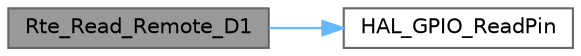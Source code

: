 digraph "Rte_Read_Remote_D1"
{
 // LATEX_PDF_SIZE
  bgcolor="transparent";
  edge [fontname=Helvetica,fontsize=10,labelfontname=Helvetica,labelfontsize=10];
  node [fontname=Helvetica,fontsize=10,shape=box,height=0.2,width=0.4];
  rankdir="LR";
  Node1 [id="Node000001",label="Rte_Read_Remote_D1",height=0.2,width=0.4,color="gray40", fillcolor="grey60", style="filled", fontcolor="black",tooltip="Read D1 pin from remote controller."];
  Node1 -> Node2 [id="edge1_Node000001_Node000002",color="steelblue1",style="solid",tooltip=" "];
  Node2 [id="Node000002",label="HAL_GPIO_ReadPin",height=0.2,width=0.4,color="grey40", fillcolor="white", style="filled",URL="$group___g_p_i_o___exported___functions___group2.html#gaf2b819ea6551319ddd5670db318d2e4e",tooltip=" "];
}
